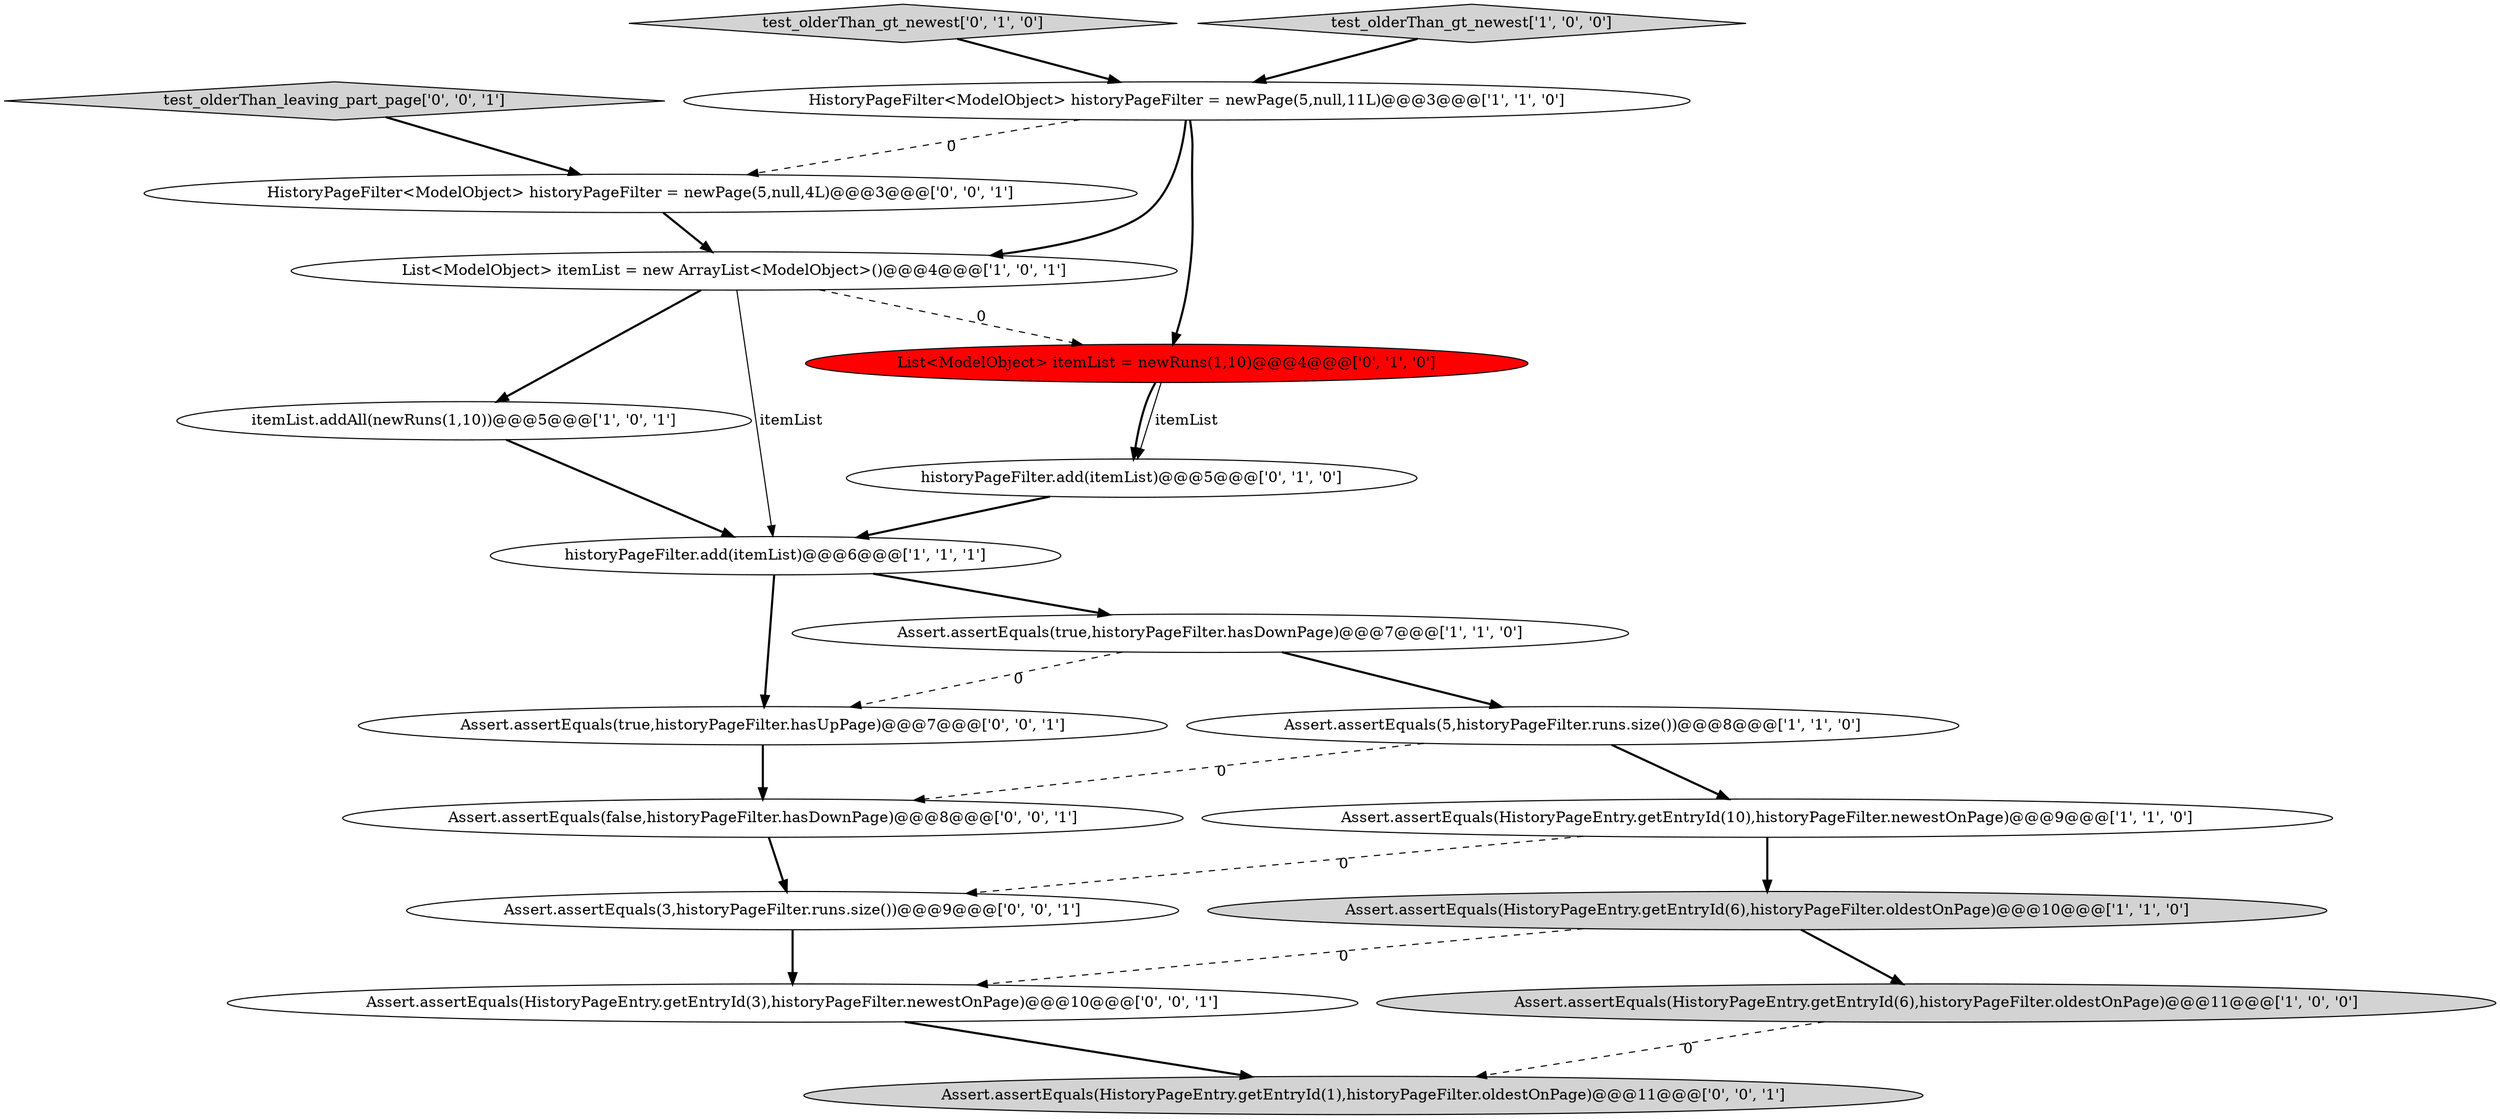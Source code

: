 digraph {
11 [style = filled, label = "historyPageFilter.add(itemList)@@@5@@@['0', '1', '0']", fillcolor = white, shape = ellipse image = "AAA0AAABBB2BBB"];
16 [style = filled, label = "Assert.assertEquals(3,historyPageFilter.runs.size())@@@9@@@['0', '0', '1']", fillcolor = white, shape = ellipse image = "AAA0AAABBB3BBB"];
4 [style = filled, label = "historyPageFilter.add(itemList)@@@6@@@['1', '1', '1']", fillcolor = white, shape = ellipse image = "AAA0AAABBB1BBB"];
18 [style = filled, label = "Assert.assertEquals(true,historyPageFilter.hasUpPage)@@@7@@@['0', '0', '1']", fillcolor = white, shape = ellipse image = "AAA0AAABBB3BBB"];
13 [style = filled, label = "Assert.assertEquals(HistoryPageEntry.getEntryId(3),historyPageFilter.newestOnPage)@@@10@@@['0', '0', '1']", fillcolor = white, shape = ellipse image = "AAA0AAABBB3BBB"];
19 [style = filled, label = "Assert.assertEquals(HistoryPageEntry.getEntryId(1),historyPageFilter.oldestOnPage)@@@11@@@['0', '0', '1']", fillcolor = lightgray, shape = ellipse image = "AAA0AAABBB3BBB"];
12 [style = filled, label = "test_olderThan_gt_newest['0', '1', '0']", fillcolor = lightgray, shape = diamond image = "AAA0AAABBB2BBB"];
14 [style = filled, label = "test_olderThan_leaving_part_page['0', '0', '1']", fillcolor = lightgray, shape = diamond image = "AAA0AAABBB3BBB"];
5 [style = filled, label = "Assert.assertEquals(5,historyPageFilter.runs.size())@@@8@@@['1', '1', '0']", fillcolor = white, shape = ellipse image = "AAA0AAABBB1BBB"];
9 [style = filled, label = "Assert.assertEquals(true,historyPageFilter.hasDownPage)@@@7@@@['1', '1', '0']", fillcolor = white, shape = ellipse image = "AAA0AAABBB1BBB"];
6 [style = filled, label = "Assert.assertEquals(HistoryPageEntry.getEntryId(6),historyPageFilter.oldestOnPage)@@@11@@@['1', '0', '0']", fillcolor = lightgray, shape = ellipse image = "AAA0AAABBB1BBB"];
3 [style = filled, label = "List<ModelObject> itemList = new ArrayList<ModelObject>()@@@4@@@['1', '0', '1']", fillcolor = white, shape = ellipse image = "AAA0AAABBB1BBB"];
15 [style = filled, label = "Assert.assertEquals(false,historyPageFilter.hasDownPage)@@@8@@@['0', '0', '1']", fillcolor = white, shape = ellipse image = "AAA0AAABBB3BBB"];
7 [style = filled, label = "Assert.assertEquals(HistoryPageEntry.getEntryId(10),historyPageFilter.newestOnPage)@@@9@@@['1', '1', '0']", fillcolor = white, shape = ellipse image = "AAA0AAABBB1BBB"];
0 [style = filled, label = "test_olderThan_gt_newest['1', '0', '0']", fillcolor = lightgray, shape = diamond image = "AAA0AAABBB1BBB"];
1 [style = filled, label = "Assert.assertEquals(HistoryPageEntry.getEntryId(6),historyPageFilter.oldestOnPage)@@@10@@@['1', '1', '0']", fillcolor = lightgray, shape = ellipse image = "AAA0AAABBB1BBB"];
10 [style = filled, label = "List<ModelObject> itemList = newRuns(1,10)@@@4@@@['0', '1', '0']", fillcolor = red, shape = ellipse image = "AAA1AAABBB2BBB"];
17 [style = filled, label = "HistoryPageFilter<ModelObject> historyPageFilter = newPage(5,null,4L)@@@3@@@['0', '0', '1']", fillcolor = white, shape = ellipse image = "AAA0AAABBB3BBB"];
8 [style = filled, label = "itemList.addAll(newRuns(1,10))@@@5@@@['1', '0', '1']", fillcolor = white, shape = ellipse image = "AAA0AAABBB1BBB"];
2 [style = filled, label = "HistoryPageFilter<ModelObject> historyPageFilter = newPage(5,null,11L)@@@3@@@['1', '1', '0']", fillcolor = white, shape = ellipse image = "AAA0AAABBB1BBB"];
4->9 [style = bold, label=""];
16->13 [style = bold, label=""];
7->1 [style = bold, label=""];
10->11 [style = solid, label="itemList"];
7->16 [style = dashed, label="0"];
9->18 [style = dashed, label="0"];
2->3 [style = bold, label=""];
11->4 [style = bold, label=""];
0->2 [style = bold, label=""];
18->15 [style = bold, label=""];
14->17 [style = bold, label=""];
4->18 [style = bold, label=""];
3->4 [style = solid, label="itemList"];
2->10 [style = bold, label=""];
15->16 [style = bold, label=""];
2->17 [style = dashed, label="0"];
1->13 [style = dashed, label="0"];
12->2 [style = bold, label=""];
13->19 [style = bold, label=""];
1->6 [style = bold, label=""];
3->8 [style = bold, label=""];
6->19 [style = dashed, label="0"];
17->3 [style = bold, label=""];
9->5 [style = bold, label=""];
5->7 [style = bold, label=""];
3->10 [style = dashed, label="0"];
8->4 [style = bold, label=""];
5->15 [style = dashed, label="0"];
10->11 [style = bold, label=""];
}
